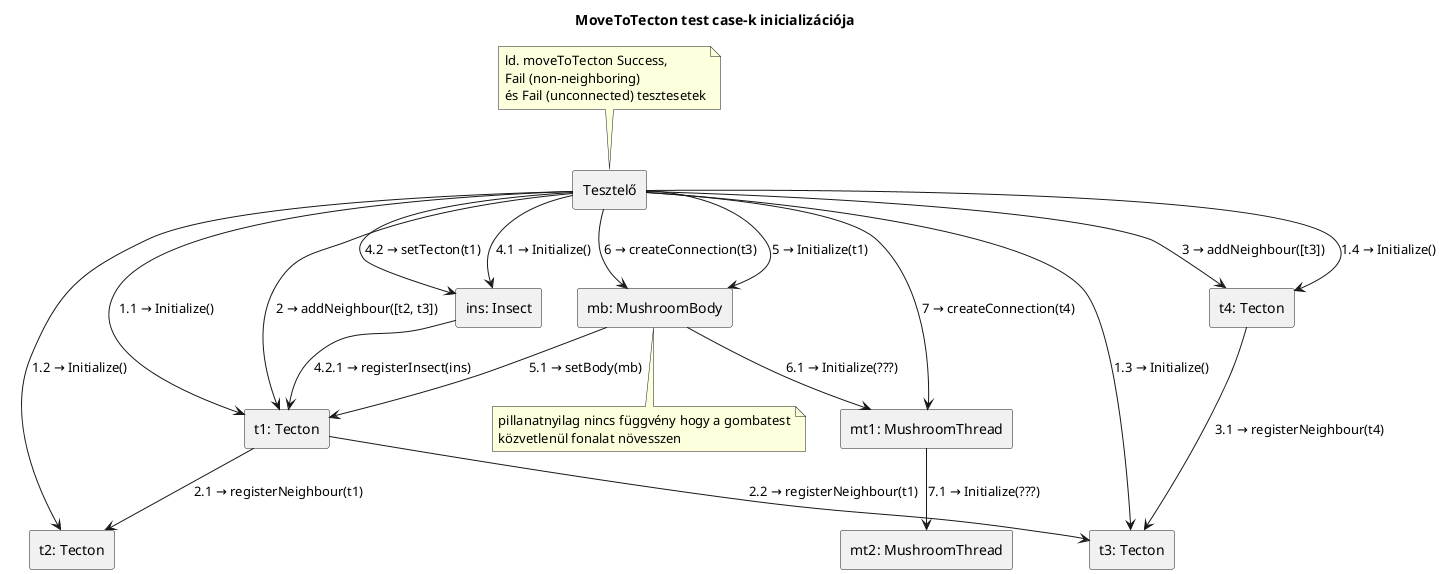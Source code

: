 @startuml moveToTectonInit

title MoveToTecton test case-k inicializációja
skinparam linestyle ortho

rectangle "Tesztelő" as tester
note top: ld. moveToTecton Success,\nFail (non-neighboring)\nés Fail (unconnected) tesztesetek

rectangle "t1: Tecton" as t1
rectangle "t2: Tecton" as t2
rectangle "t3: Tecton" as t3
rectangle "t4: Tecton" as t4
rectangle "ins: Insect" as ins

rectangle "mb: MushroomBody" as mb
note bottom: pillanatnyilag nincs függvény hogy a gombatest\nközvetlenül fonalat növesszen

rectangle "mt1: MushroomThread" as mt1
rectangle "mt2: MushroomThread" as mt2

tester --> t1: 1.1 → Initialize()
tester --> t2: 1.2 → Initialize()
tester --> t3: 1.3 → Initialize()
tester --> t4: 1.4 → Initialize()

tester --> t1: 2 → addNeighbour([t2, t3])
t1 --> t2: 2.1 → registerNeighbour(t1)
t1 --> t3: 2.2 → registerNeighbour(t1)

tester --> t4: 3 → addNeighbour([t3])
t4 --> t3: 3.1 → registerNeighbour(t4)

tester --> ins: 4.1 → Initialize()
tester --> ins: 4.2 → setTecton(t1)
ins --> t1: 4.2.1 → registerInsect(ins)

tester --> mb: 5 → Initialize(t1)
mb --> t1: 5.1 → setBody(mb)

tester --> mb: 6 → createConnection(t3)
mb --> mt1: 6.1 → Initialize(???)

tester --> mt1: 7 → createConnection(t4)
mt1 --> mt2: 7.1 → Initialize(???)

@enduml